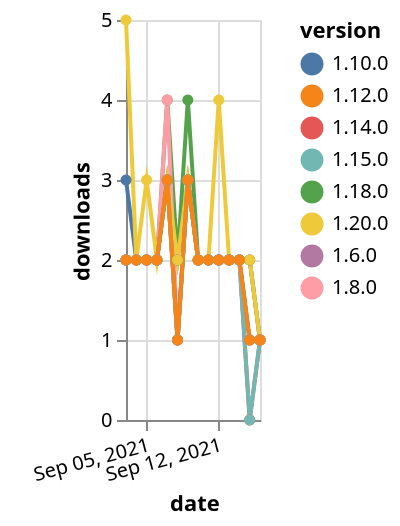 {"$schema": "https://vega.github.io/schema/vega-lite/v5.json", "description": "A simple bar chart with embedded data.", "data": {"values": [{"date": "2021-09-03", "total": 2395, "delta": 2, "version": "1.6.0"}, {"date": "2021-09-04", "total": 2397, "delta": 2, "version": "1.6.0"}, {"date": "2021-09-05", "total": 2399, "delta": 2, "version": "1.6.0"}, {"date": "2021-09-06", "total": 2401, "delta": 2, "version": "1.6.0"}, {"date": "2021-09-07", "total": 2404, "delta": 3, "version": "1.6.0"}, {"date": "2021-09-08", "total": 2406, "delta": 2, "version": "1.6.0"}, {"date": "2021-09-09", "total": 2409, "delta": 3, "version": "1.6.0"}, {"date": "2021-09-10", "total": 2411, "delta": 2, "version": "1.6.0"}, {"date": "2021-09-11", "total": 2413, "delta": 2, "version": "1.6.0"}, {"date": "2021-09-12", "total": 2415, "delta": 2, "version": "1.6.0"}, {"date": "2021-09-13", "total": 2417, "delta": 2, "version": "1.6.0"}, {"date": "2021-09-14", "total": 2419, "delta": 2, "version": "1.6.0"}, {"date": "2021-09-15", "total": 2421, "delta": 2, "version": "1.6.0"}, {"date": "2021-09-16", "total": 2422, "delta": 1, "version": "1.6.0"}, {"date": "2021-09-03", "total": 748, "delta": 2, "version": "1.18.0"}, {"date": "2021-09-04", "total": 750, "delta": 2, "version": "1.18.0"}, {"date": "2021-09-05", "total": 752, "delta": 2, "version": "1.18.0"}, {"date": "2021-09-06", "total": 754, "delta": 2, "version": "1.18.0"}, {"date": "2021-09-07", "total": 758, "delta": 4, "version": "1.18.0"}, {"date": "2021-09-08", "total": 760, "delta": 2, "version": "1.18.0"}, {"date": "2021-09-09", "total": 764, "delta": 4, "version": "1.18.0"}, {"date": "2021-09-10", "total": 766, "delta": 2, "version": "1.18.0"}, {"date": "2021-09-11", "total": 768, "delta": 2, "version": "1.18.0"}, {"date": "2021-09-12", "total": 770, "delta": 2, "version": "1.18.0"}, {"date": "2021-09-13", "total": 772, "delta": 2, "version": "1.18.0"}, {"date": "2021-09-14", "total": 774, "delta": 2, "version": "1.18.0"}, {"date": "2021-09-15", "total": 776, "delta": 2, "version": "1.18.0"}, {"date": "2021-09-16", "total": 777, "delta": 1, "version": "1.18.0"}, {"date": "2021-09-03", "total": 2473, "delta": 2, "version": "1.8.0"}, {"date": "2021-09-04", "total": 2475, "delta": 2, "version": "1.8.0"}, {"date": "2021-09-05", "total": 2477, "delta": 2, "version": "1.8.0"}, {"date": "2021-09-06", "total": 2479, "delta": 2, "version": "1.8.0"}, {"date": "2021-09-07", "total": 2483, "delta": 4, "version": "1.8.0"}, {"date": "2021-09-08", "total": 2484, "delta": 1, "version": "1.8.0"}, {"date": "2021-09-09", "total": 2487, "delta": 3, "version": "1.8.0"}, {"date": "2021-09-10", "total": 2489, "delta": 2, "version": "1.8.0"}, {"date": "2021-09-11", "total": 2491, "delta": 2, "version": "1.8.0"}, {"date": "2021-09-12", "total": 2493, "delta": 2, "version": "1.8.0"}, {"date": "2021-09-13", "total": 2495, "delta": 2, "version": "1.8.0"}, {"date": "2021-09-14", "total": 2497, "delta": 2, "version": "1.8.0"}, {"date": "2021-09-15", "total": 2498, "delta": 1, "version": "1.8.0"}, {"date": "2021-09-16", "total": 2499, "delta": 1, "version": "1.8.0"}, {"date": "2021-09-03", "total": 2065, "delta": 3, "version": "1.10.0"}, {"date": "2021-09-04", "total": 2067, "delta": 2, "version": "1.10.0"}, {"date": "2021-09-05", "total": 2069, "delta": 2, "version": "1.10.0"}, {"date": "2021-09-06", "total": 2071, "delta": 2, "version": "1.10.0"}, {"date": "2021-09-07", "total": 2074, "delta": 3, "version": "1.10.0"}, {"date": "2021-09-08", "total": 2075, "delta": 1, "version": "1.10.0"}, {"date": "2021-09-09", "total": 2078, "delta": 3, "version": "1.10.0"}, {"date": "2021-09-10", "total": 2080, "delta": 2, "version": "1.10.0"}, {"date": "2021-09-11", "total": 2082, "delta": 2, "version": "1.10.0"}, {"date": "2021-09-12", "total": 2084, "delta": 2, "version": "1.10.0"}, {"date": "2021-09-13", "total": 2086, "delta": 2, "version": "1.10.0"}, {"date": "2021-09-14", "total": 2088, "delta": 2, "version": "1.10.0"}, {"date": "2021-09-15", "total": 2089, "delta": 1, "version": "1.10.0"}, {"date": "2021-09-16", "total": 2090, "delta": 1, "version": "1.10.0"}, {"date": "2021-09-03", "total": 238, "delta": 5, "version": "1.20.0"}, {"date": "2021-09-04", "total": 240, "delta": 2, "version": "1.20.0"}, {"date": "2021-09-05", "total": 243, "delta": 3, "version": "1.20.0"}, {"date": "2021-09-06", "total": 245, "delta": 2, "version": "1.20.0"}, {"date": "2021-09-07", "total": 248, "delta": 3, "version": "1.20.0"}, {"date": "2021-09-08", "total": 250, "delta": 2, "version": "1.20.0"}, {"date": "2021-09-09", "total": 253, "delta": 3, "version": "1.20.0"}, {"date": "2021-09-10", "total": 255, "delta": 2, "version": "1.20.0"}, {"date": "2021-09-11", "total": 257, "delta": 2, "version": "1.20.0"}, {"date": "2021-09-12", "total": 261, "delta": 4, "version": "1.20.0"}, {"date": "2021-09-13", "total": 263, "delta": 2, "version": "1.20.0"}, {"date": "2021-09-14", "total": 265, "delta": 2, "version": "1.20.0"}, {"date": "2021-09-15", "total": 267, "delta": 2, "version": "1.20.0"}, {"date": "2021-09-16", "total": 268, "delta": 1, "version": "1.20.0"}, {"date": "2021-09-03", "total": 1485, "delta": 2, "version": "1.14.0"}, {"date": "2021-09-04", "total": 1487, "delta": 2, "version": "1.14.0"}, {"date": "2021-09-05", "total": 1489, "delta": 2, "version": "1.14.0"}, {"date": "2021-09-06", "total": 1491, "delta": 2, "version": "1.14.0"}, {"date": "2021-09-07", "total": 1494, "delta": 3, "version": "1.14.0"}, {"date": "2021-09-08", "total": 1495, "delta": 1, "version": "1.14.0"}, {"date": "2021-09-09", "total": 1498, "delta": 3, "version": "1.14.0"}, {"date": "2021-09-10", "total": 1500, "delta": 2, "version": "1.14.0"}, {"date": "2021-09-11", "total": 1502, "delta": 2, "version": "1.14.0"}, {"date": "2021-09-12", "total": 1504, "delta": 2, "version": "1.14.0"}, {"date": "2021-09-13", "total": 1506, "delta": 2, "version": "1.14.0"}, {"date": "2021-09-14", "total": 1508, "delta": 2, "version": "1.14.0"}, {"date": "2021-09-15", "total": 1508, "delta": 0, "version": "1.14.0"}, {"date": "2021-09-16", "total": 1509, "delta": 1, "version": "1.14.0"}, {"date": "2021-09-03", "total": 1022, "delta": 2, "version": "1.15.0"}, {"date": "2021-09-04", "total": 1024, "delta": 2, "version": "1.15.0"}, {"date": "2021-09-05", "total": 1026, "delta": 2, "version": "1.15.0"}, {"date": "2021-09-06", "total": 1028, "delta": 2, "version": "1.15.0"}, {"date": "2021-09-07", "total": 1031, "delta": 3, "version": "1.15.0"}, {"date": "2021-09-08", "total": 1032, "delta": 1, "version": "1.15.0"}, {"date": "2021-09-09", "total": 1035, "delta": 3, "version": "1.15.0"}, {"date": "2021-09-10", "total": 1037, "delta": 2, "version": "1.15.0"}, {"date": "2021-09-11", "total": 1039, "delta": 2, "version": "1.15.0"}, {"date": "2021-09-12", "total": 1041, "delta": 2, "version": "1.15.0"}, {"date": "2021-09-13", "total": 1043, "delta": 2, "version": "1.15.0"}, {"date": "2021-09-14", "total": 1045, "delta": 2, "version": "1.15.0"}, {"date": "2021-09-15", "total": 1045, "delta": 0, "version": "1.15.0"}, {"date": "2021-09-16", "total": 1046, "delta": 1, "version": "1.15.0"}, {"date": "2021-09-03", "total": 1639, "delta": 2, "version": "1.12.0"}, {"date": "2021-09-04", "total": 1641, "delta": 2, "version": "1.12.0"}, {"date": "2021-09-05", "total": 1643, "delta": 2, "version": "1.12.0"}, {"date": "2021-09-06", "total": 1645, "delta": 2, "version": "1.12.0"}, {"date": "2021-09-07", "total": 1648, "delta": 3, "version": "1.12.0"}, {"date": "2021-09-08", "total": 1649, "delta": 1, "version": "1.12.0"}, {"date": "2021-09-09", "total": 1652, "delta": 3, "version": "1.12.0"}, {"date": "2021-09-10", "total": 1654, "delta": 2, "version": "1.12.0"}, {"date": "2021-09-11", "total": 1656, "delta": 2, "version": "1.12.0"}, {"date": "2021-09-12", "total": 1658, "delta": 2, "version": "1.12.0"}, {"date": "2021-09-13", "total": 1660, "delta": 2, "version": "1.12.0"}, {"date": "2021-09-14", "total": 1662, "delta": 2, "version": "1.12.0"}, {"date": "2021-09-15", "total": 1663, "delta": 1, "version": "1.12.0"}, {"date": "2021-09-16", "total": 1664, "delta": 1, "version": "1.12.0"}]}, "width": "container", "mark": {"type": "line", "point": {"filled": true}}, "encoding": {"x": {"field": "date", "type": "temporal", "timeUnit": "yearmonthdate", "title": "date", "axis": {"labelAngle": -15}}, "y": {"field": "delta", "type": "quantitative", "title": "downloads"}, "color": {"field": "version", "type": "nominal"}, "tooltip": {"field": "delta"}}}